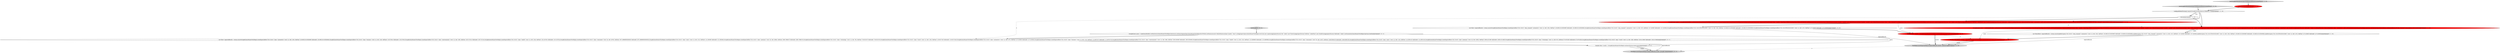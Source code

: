 digraph {
15 [style = filled, label = "Iterable<Row> results = GroupByQueryRunnerTestHelper.runQuery(factory,runner,query)@@@5@@@['0', '0', '1']", fillcolor = white, shape = ellipse image = "AAA0AAABBB3BBB"];
0 [style = filled, label = "testGroupByWithSubtotalsSpecWithRenamedDimensionAndFilter['1', '0', '0']", fillcolor = lightgray, shape = diamond image = "AAA0AAABBB1BBB"];
4 [style = filled, label = "return@@@5@@@['1', '1', '0']", fillcolor = white, shape = ellipse image = "AAA0AAABBB1BBB"];
5 [style = filled, label = "TestHelper.assertExpectedObjects(expectedResults,results,\"subtotal\")@@@10@@@['1', '1', '0']", fillcolor = lightgray, shape = ellipse image = "AAA0AAABBB1BBB"];
9 [style = filled, label = "GroupByQuery query = makeQueryBuilder().setDataSource(QueryRunnerTestHelper.dataSource).setQuerySegmentSpec(QueryRunnerTestHelper.firstToThird).setVirtualColumns(new ExpressionVirtualColumn(\"alias\",\"quality\",ValueType.STRING,TestExprMacroTable.INSTANCE)).setDimensions(Lists.newArrayList(new DefaultDimensionSpec(\"quality\",\"quality\"),new DefaultDimensionSpec(\"market\",\"market\"),new DefaultDimensionSpec(\"alias\",\"alias_renamed\"))).setAggregatorSpecs(Arrays.asList(QueryRunnerTestHelper.rowsCount,new LongSumAggregatorFactory(\"idx\",\"index\"),new FloatSumAggregatorFactory(\"idxFloat\",\"indexFloat\"),new DoubleSumAggregatorFactory(\"idxDouble\",\"index\"))).setDimFilter(new SelectorDimFilter(\"alias\",\"automotive\",null)).setGranularity(QueryRunnerTestHelper.dayGran).setSubtotalsSpec(ImmutableList.of(ImmutableList.of(\"alias_renamed\"),ImmutableList.of())).build()@@@7@@@['0', '1', '0']", fillcolor = red, shape = ellipse image = "AAA1AAABBB2BBB"];
2 [style = filled, label = "GroupByQuery query = GroupByQuery.builder().setDataSource(QueryRunnerTestHelper.dataSource).setQuerySegmentSpec(QueryRunnerTestHelper.firstToThird).setVirtualColumns(new ExpressionVirtualColumn(\"alias\",\"quality\",ValueType.STRING,TestExprMacroTable.INSTANCE)).setDimensions(Lists.newArrayList(new DefaultDimensionSpec(\"quality\",\"quality\"),new DefaultDimensionSpec(\"market\",\"market\"),new DefaultDimensionSpec(\"alias\",\"alias_renamed\"))).setAggregatorSpecs(Arrays.asList(QueryRunnerTestHelper.rowsCount,new LongSumAggregatorFactory(\"idx\",\"index\"),new FloatSumAggregatorFactory(\"idxFloat\",\"indexFloat\"),new DoubleSumAggregatorFactory(\"idxDouble\",\"index\"))).setDimFilter(new SelectorDimFilter(\"alias\",\"automotive\",null)).setGranularity(QueryRunnerTestHelper.dayGran).setSubtotalsSpec(ImmutableList.of(ImmutableList.of(\"alias_renamed\"),ImmutableList.of())).build()@@@6@@@['1', '0', '0']", fillcolor = red, shape = ellipse image = "AAA1AAABBB1BBB"];
1 [style = filled, label = "!config.getDefaultStrategy().equals(GroupByStrategySelector.STRATEGY_V2)@@@4@@@['1', '1', '0']", fillcolor = white, shape = diamond image = "AAA0AAABBB1BBB"];
13 [style = filled, label = "testGroupBy['0', '0', '1']", fillcolor = lightgray, shape = diamond image = "AAA0AAABBB3BBB"];
11 [style = filled, label = "testGroupByWithSubtotalsSpecWithRenamedDimensionAndFilter['0', '1', '0']", fillcolor = lightgray, shape = diamond image = "AAA0AAABBB2BBB"];
12 [style = filled, label = "TestHelper.assertExpectedObjects(expectedResults,results,\"groupBy\")@@@6@@@['0', '0', '1']", fillcolor = lightgray, shape = ellipse image = "AAA0AAABBB3BBB"];
7 [style = filled, label = "List<ResultRow> expectedResults = Arrays.asList(makeRow(query,\"2011-04-01\",\"alias_renamed\",\"automotive\",\"rows\",1L,\"idx\",135L,\"idxFloat\",135.88510131835938f,\"idxDouble\",135.88510131835938d),makeRow(query,\"2011-04-02\",\"alias_renamed\",\"automotive\",\"rows\",1L,\"idx\",147L,\"idxFloat\",147.42593f,\"idxDouble\",147.42593d),makeRow(query,\"2011-04-01T00:00:00.000Z\",\"rows\",1L,\"idx\",135L,\"idxFloat\",135.88510131835938f,\"idxDouble\",135.88510131835938d),makeRow(query,\"2011-04-02T00:00:00.000Z\",\"rows\",1L,\"idx\",147L,\"idxFloat\",147.42593f,\"idxDouble\",147.42593d))@@@8@@@['0', '1', '0']", fillcolor = white, shape = ellipse image = "AAA0AAABBB2BBB"];
14 [style = filled, label = "List<Row> expectedResults = Arrays.asList(GroupByQueryRunnerTestHelper.createExpectedRow(\"2011-04-01\",\"alias\",\"automotive\",\"rows\",1L,\"idx\",135L,\"idxFloat\",135.88510131835938f,\"idxDouble\",135.88510131835938d),GroupByQueryRunnerTestHelper.createExpectedRow(\"2011-04-01\",\"alias\",\"business\",\"rows\",1L,\"idx\",118L,\"idxFloat\",118.57034,\"idxDouble\",118.57034),GroupByQueryRunnerTestHelper.createExpectedRow(\"2011-04-01\",\"alias\",\"entertainment\",\"rows\",1L,\"idx\",158L,\"idxFloat\",158.747224,\"idxDouble\",158.747224),GroupByQueryRunnerTestHelper.createExpectedRow(\"2011-04-01\",\"alias\",\"health\",\"rows\",1L,\"idx\",120L,\"idxFloat\",120.134704,\"idxDouble\",120.134704),GroupByQueryRunnerTestHelper.createExpectedRow(\"2011-04-01\",\"alias\",\"mezzanine\",\"rows\",3L,\"idx\",2870L,\"idxFloat\",2871.8866900000003f,\"idxDouble\",2871.8866900000003d),GroupByQueryRunnerTestHelper.createExpectedRow(\"2011-04-01\",\"alias\",\"news\",\"rows\",1L,\"idx\",121L,\"idxFloat\",121.58358f,\"idxDouble\",121.58358d),GroupByQueryRunnerTestHelper.createExpectedRow(\"2011-04-01\",\"alias\",\"premium\",\"rows\",3L,\"idx\",2900L,\"idxFloat\",2900.798647f,\"idxDouble\",2900.798647d),GroupByQueryRunnerTestHelper.createExpectedRow(\"2011-04-01\",\"alias\",\"technology\",\"rows\",1L,\"idx\",78L,\"idxFloat\",78.622547f,\"idxDouble\",78.622547d),GroupByQueryRunnerTestHelper.createExpectedRow(\"2011-04-01\",\"alias\",\"travel\",\"rows\",1L,\"idx\",119L,\"idxFloat\",119.922742f,\"idxDouble\",119.922742d),GroupByQueryRunnerTestHelper.createExpectedRow(\"2011-04-02\",\"alias\",\"automotive\",\"rows\",1L,\"idx\",147L,\"idxFloat\",147.42593f,\"idxDouble\",147.42593d),GroupByQueryRunnerTestHelper.createExpectedRow(\"2011-04-02\",\"alias\",\"business\",\"rows\",1L,\"idx\",112L,\"idxFloat\",112.987027f,\"idxDouble\",112.987027d),GroupByQueryRunnerTestHelper.createExpectedRow(\"2011-04-02\",\"alias\",\"entertainment\",\"rows\",1L,\"idx\",166L,\"idxFloat\",166.016049f,\"idxDouble\",166.016049d),GroupByQueryRunnerTestHelper.createExpectedRow(\"2011-04-02\",\"alias\",\"health\",\"rows\",1L,\"idx\",113L,\"idxFloat\",113.446008f,\"idxDouble\",113.446008d),GroupByQueryRunnerTestHelper.createExpectedRow(\"2011-04-02\",\"alias\",\"mezzanine\",\"rows\",3L,\"idx\",2447L,\"idxFloat\",2448.830613f,\"idxDouble\",2448.830613d),GroupByQueryRunnerTestHelper.createExpectedRow(\"2011-04-02\",\"alias\",\"news\",\"rows\",1L,\"idx\",114L,\"idxFloat\",114.290141f,\"idxDouble\",114.290141d),GroupByQueryRunnerTestHelper.createExpectedRow(\"2011-04-02\",\"alias\",\"premium\",\"rows\",3L,\"idx\",2505L,\"idxFloat\",2506.415148f,\"idxDouble\",2506.415148d),GroupByQueryRunnerTestHelper.createExpectedRow(\"2011-04-02\",\"alias\",\"technology\",\"rows\",1L,\"idx\",97L,\"idxFloat\",97.387433f,\"idxDouble\",97.387433d),GroupByQueryRunnerTestHelper.createExpectedRow(\"2011-04-02\",\"alias\",\"travel\",\"rows\",1L,\"idx\",126L,\"idxFloat\",126.411364f,\"idxDouble\",126.411364d))@@@4@@@['0', '0', '1']", fillcolor = white, shape = ellipse image = "AAA0AAABBB3BBB"];
3 [style = filled, label = "List<Row> expectedResults = Arrays.asList(GroupByQueryRunnerTestHelper.createExpectedRow(\"2011-04-01\",\"alias_renamed\",\"automotive\",\"rows\",1L,\"idx\",135L,\"idxFloat\",135.88510131835938f,\"idxDouble\",135.88510131835938d),GroupByQueryRunnerTestHelper.createExpectedRow(\"2011-04-02\",\"alias_renamed\",\"automotive\",\"rows\",1L,\"idx\",147L,\"idxFloat\",147.42593f,\"idxDouble\",147.42593d),GroupByQueryRunnerTestHelper.createExpectedRow(\"2011-04-01T00:00:00.000Z\",\"rows\",1L,\"idx\",135L,\"idxFloat\",135.88510131835938f,\"idxDouble\",135.88510131835938d),GroupByQueryRunnerTestHelper.createExpectedRow(\"2011-04-02T00:00:00.000Z\",\"rows\",1L,\"idx\",147L,\"idxFloat\",147.42593f,\"idxDouble\",147.42593d))@@@7@@@['1', '0', '0']", fillcolor = white, shape = ellipse image = "AAA0AAABBB1BBB"];
6 [style = filled, label = "Iterable<Row> results = GroupByQueryRunnerTestHelper.runQuery(factory,runner,query)@@@8@@@['1', '0', '0']", fillcolor = red, shape = ellipse image = "AAA1AAABBB1BBB"];
16 [style = filled, label = "GroupByQuery query = makeQueryBuilder().setDataSource(QueryRunnerTestHelper.dataSource).setQuerySegmentSpec(QueryRunnerTestHelper.firstToThird).setDimensions(new DefaultDimensionSpec(\"quality\",\"alias\")).setAggregatorSpecs(QueryRunnerTestHelper.rowsCount,new LongSumAggregatorFactory(\"idx\",\"index\"),new FloatSumAggregatorFactory(\"idxFloat\",\"indexFloat\"),new DoubleSumAggregatorFactory(\"idxDouble\",\"index\")).setGranularity(QueryRunnerTestHelper.dayGran).build()@@@3@@@['0', '0', '1']", fillcolor = white, shape = ellipse image = "AAA0AAABBB3BBB"];
10 [style = filled, label = "Iterable<ResultRow> results = GroupByQueryRunnerTestHelper.runQuery(factory,runner,query)@@@9@@@['0', '1', '0']", fillcolor = red, shape = ellipse image = "AAA1AAABBB2BBB"];
8 [style = filled, label = "cannotVectorize()@@@3@@@['0', '1', '0']", fillcolor = red, shape = ellipse image = "AAA1AAABBB2BBB"];
4->9 [style = bold, label=""];
1->4 [style = bold, label=""];
6->5 [style = solid, label="results"];
5->12 [style = dashed, label="0"];
14->12 [style = solid, label="expectedResults"];
7->10 [style = bold, label=""];
2->3 [style = bold, label=""];
10->5 [style = solid, label="results"];
3->6 [style = bold, label=""];
3->5 [style = solid, label="expectedResults"];
1->4 [style = dotted, label="true"];
4->2 [style = bold, label=""];
9->7 [style = bold, label=""];
2->6 [style = solid, label="query"];
13->16 [style = bold, label=""];
1->9 [style = bold, label=""];
6->10 [style = dashed, label="0"];
8->1 [style = bold, label=""];
6->5 [style = bold, label=""];
10->5 [style = bold, label=""];
2->9 [style = dashed, label="0"];
0->1 [style = bold, label=""];
15->12 [style = solid, label="results"];
9->10 [style = solid, label="query"];
9->7 [style = solid, label="query"];
11->8 [style = bold, label=""];
16->14 [style = bold, label=""];
14->15 [style = bold, label=""];
1->2 [style = bold, label=""];
15->12 [style = bold, label=""];
16->15 [style = solid, label="query"];
4->14 [style = dashed, label="0"];
7->5 [style = solid, label="expectedResults"];
}
